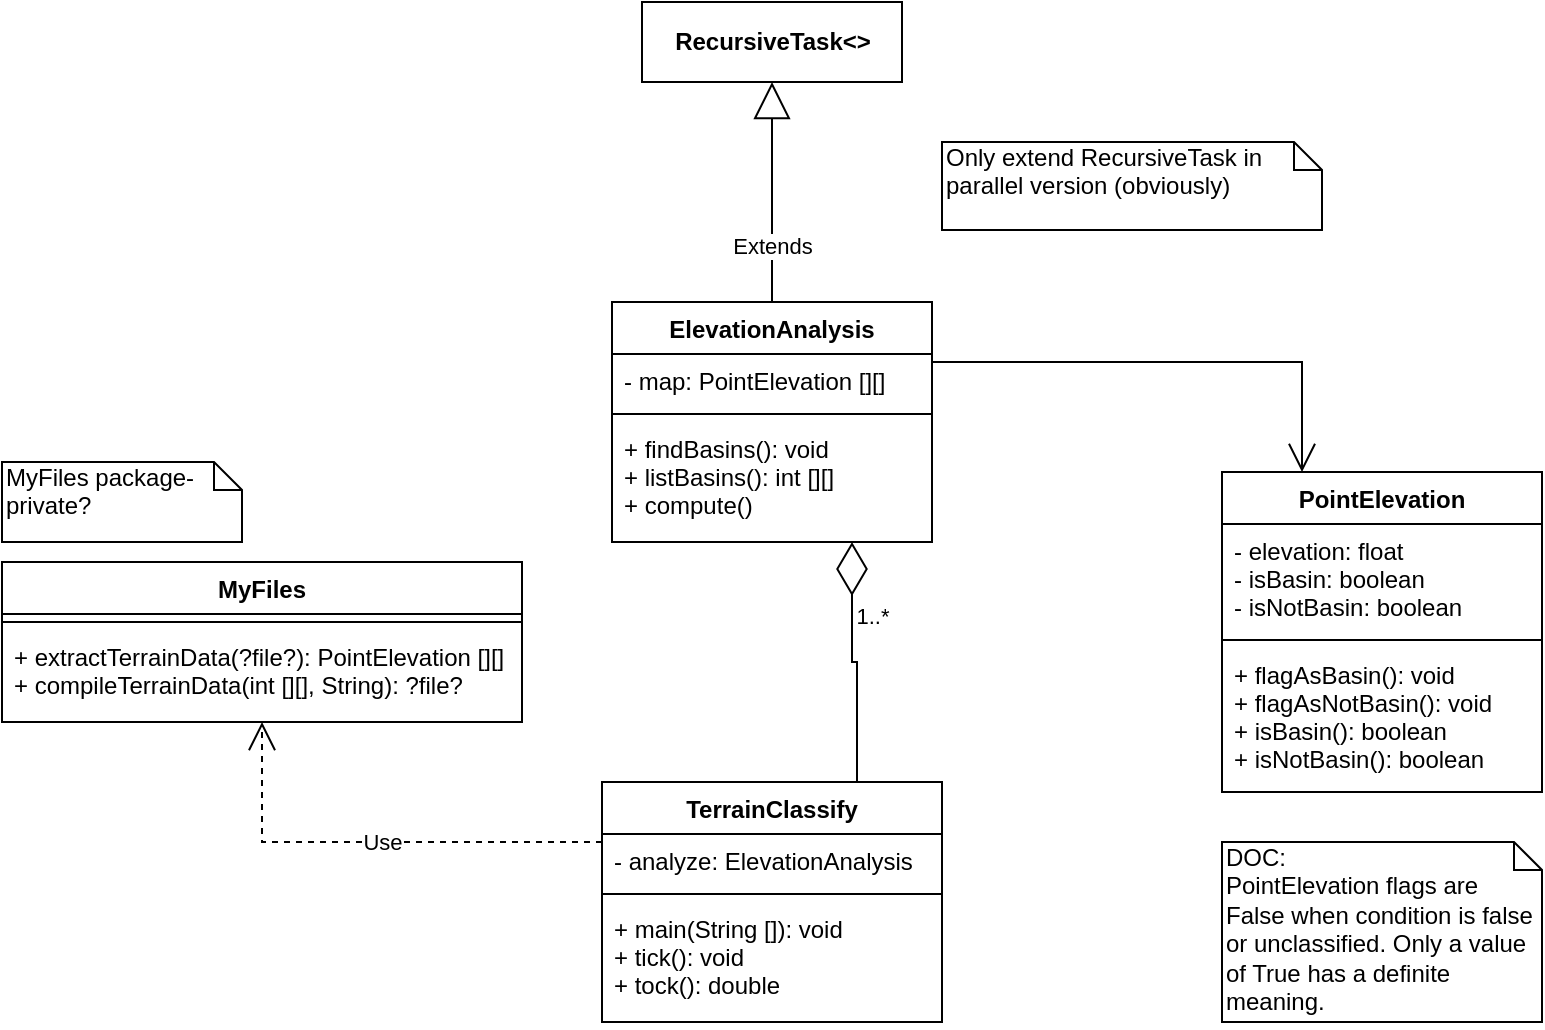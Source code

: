 <mxfile version="13.6.2" type="device"><diagram id="Nx_DqETdJjteN3R8QF36" name="Page-1"><mxGraphModel dx="868" dy="461" grid="1" gridSize="10" guides="1" tooltips="1" connect="1" arrows="1" fold="1" page="1" pageScale="1" pageWidth="850" pageHeight="1100" math="0" shadow="0"><root><mxCell id="0"/><mxCell id="1" parent="0"/><mxCell id="R6wJ26ea2MtrA1cQMoJq-1" value="&lt;div&gt;DOC:&lt;/div&gt;&lt;div&gt;PointElevation flags are False when condition is false or unclassified. Only a value of True has a definite meaning.&lt;br&gt;&lt;/div&gt;" style="shape=note;whiteSpace=wrap;html=1;size=14;verticalAlign=top;align=left;spacingTop=-6;" parent="1" vertex="1"><mxGeometry x="630" y="490" width="160" height="90" as="geometry"/></mxCell><mxCell id="R6wJ26ea2MtrA1cQMoJq-6" value="&lt;b&gt;RecursiveTask&amp;lt;&amp;gt;&lt;/b&gt;" style="html=1;" parent="1" vertex="1"><mxGeometry x="340" y="70" width="130" height="40" as="geometry"/></mxCell><mxCell id="R6wJ26ea2MtrA1cQMoJq-11" value="Extends" style="endArrow=block;endSize=16;endFill=0;html=1;edgeStyle=orthogonalEdgeStyle;rounded=0;entryX=0.5;entryY=1;entryDx=0;entryDy=0;exitX=0.5;exitY=0;exitDx=0;exitDy=0;" parent="1" source="R6wJ26ea2MtrA1cQMoJq-7" target="R6wJ26ea2MtrA1cQMoJq-6" edge="1"><mxGeometry x="-0.478" width="160" relative="1" as="geometry"><mxPoint x="380" y="200" as="sourcePoint"/><mxPoint x="270" y="230" as="targetPoint"/><mxPoint as="offset"/></mxGeometry></mxCell><mxCell id="R6wJ26ea2MtrA1cQMoJq-12" value="Only extend RecursiveTask in parallel version (obviously)" style="shape=note;whiteSpace=wrap;html=1;size=14;verticalAlign=top;align=left;spacingTop=-6;" parent="1" vertex="1"><mxGeometry x="490" y="140" width="190" height="44" as="geometry"/></mxCell><mxCell id="R6wJ26ea2MtrA1cQMoJq-13" value="MyFiles" style="swimlane;fontStyle=1;align=center;verticalAlign=top;childLayout=stackLayout;horizontal=1;startSize=26;horizontalStack=0;resizeParent=1;resizeParentMax=0;resizeLast=0;collapsible=1;marginBottom=0;" parent="1" vertex="1"><mxGeometry x="20" y="350" width="260" height="80" as="geometry"/></mxCell><mxCell id="R6wJ26ea2MtrA1cQMoJq-14" value="" style="line;strokeWidth=1;fillColor=none;align=left;verticalAlign=middle;spacingTop=-1;spacingLeft=3;spacingRight=3;rotatable=0;labelPosition=right;points=[];portConstraint=eastwest;" parent="R6wJ26ea2MtrA1cQMoJq-13" vertex="1"><mxGeometry y="26" width="260" height="8" as="geometry"/></mxCell><mxCell id="R6wJ26ea2MtrA1cQMoJq-15" value="+ extractTerrainData(?file?): PointElevation [][]&#xA;+ compileTerrainData(int [][], String): ?file?&#xA;" style="text;strokeColor=none;fillColor=none;align=left;verticalAlign=top;spacingLeft=4;spacingRight=4;overflow=hidden;rotatable=0;points=[[0,0.5],[1,0.5]];portConstraint=eastwest;" parent="R6wJ26ea2MtrA1cQMoJq-13" vertex="1"><mxGeometry y="34" width="260" height="46" as="geometry"/></mxCell><mxCell id="R6wJ26ea2MtrA1cQMoJq-16" value="TerrainClassify" style="swimlane;fontStyle=1;align=center;verticalAlign=top;childLayout=stackLayout;horizontal=1;startSize=26;horizontalStack=0;resizeParent=1;resizeParentMax=0;resizeLast=0;collapsible=1;marginBottom=0;" parent="1" vertex="1"><mxGeometry x="320" y="460" width="170" height="120" as="geometry"/></mxCell><mxCell id="R6wJ26ea2MtrA1cQMoJq-17" value="- analyze: ElevationAnalysis" style="text;strokeColor=none;fillColor=none;align=left;verticalAlign=top;spacingLeft=4;spacingRight=4;overflow=hidden;rotatable=0;points=[[0,0.5],[1,0.5]];portConstraint=eastwest;" parent="R6wJ26ea2MtrA1cQMoJq-16" vertex="1"><mxGeometry y="26" width="170" height="26" as="geometry"/></mxCell><mxCell id="R6wJ26ea2MtrA1cQMoJq-18" value="" style="line;strokeWidth=1;fillColor=none;align=left;verticalAlign=middle;spacingTop=-1;spacingLeft=3;spacingRight=3;rotatable=0;labelPosition=right;points=[];portConstraint=eastwest;" parent="R6wJ26ea2MtrA1cQMoJq-16" vertex="1"><mxGeometry y="52" width="170" height="8" as="geometry"/></mxCell><mxCell id="R6wJ26ea2MtrA1cQMoJq-19" value="+ main(String []): void&#xA;+ tick(): void&#xA;+ tock(): double&#xA;" style="text;strokeColor=none;fillColor=none;align=left;verticalAlign=top;spacingLeft=4;spacingRight=4;overflow=hidden;rotatable=0;points=[[0,0.5],[1,0.5]];portConstraint=eastwest;" parent="R6wJ26ea2MtrA1cQMoJq-16" vertex="1"><mxGeometry y="60" width="170" height="60" as="geometry"/></mxCell><mxCell id="R6wJ26ea2MtrA1cQMoJq-2" value="PointElevation" style="swimlane;fontStyle=1;align=center;verticalAlign=top;childLayout=stackLayout;horizontal=1;startSize=26;horizontalStack=0;resizeParent=1;resizeParentMax=0;resizeLast=0;collapsible=1;marginBottom=0;" parent="1" vertex="1"><mxGeometry x="630" y="305" width="160" height="160" as="geometry"/></mxCell><mxCell id="R6wJ26ea2MtrA1cQMoJq-3" value="- elevation: float&#xA;- isBasin: boolean&#xA;- isNotBasin: boolean" style="text;strokeColor=none;fillColor=none;align=left;verticalAlign=top;spacingLeft=4;spacingRight=4;overflow=hidden;rotatable=0;points=[[0,0.5],[1,0.5]];portConstraint=eastwest;" parent="R6wJ26ea2MtrA1cQMoJq-2" vertex="1"><mxGeometry y="26" width="160" height="54" as="geometry"/></mxCell><mxCell id="R6wJ26ea2MtrA1cQMoJq-4" value="" style="line;strokeWidth=1;fillColor=none;align=left;verticalAlign=middle;spacingTop=-1;spacingLeft=3;spacingRight=3;rotatable=0;labelPosition=right;points=[];portConstraint=eastwest;" parent="R6wJ26ea2MtrA1cQMoJq-2" vertex="1"><mxGeometry y="80" width="160" height="8" as="geometry"/></mxCell><mxCell id="R6wJ26ea2MtrA1cQMoJq-5" value="+ flagAsBasin(): void&#xA;+ flagAsNotBasin(): void&#xA;+ isBasin(): boolean&#xA;+ isNotBasin(): boolean" style="text;strokeColor=none;fillColor=none;align=left;verticalAlign=top;spacingLeft=4;spacingRight=4;overflow=hidden;rotatable=0;points=[[0,0.5],[1,0.5]];portConstraint=eastwest;" parent="R6wJ26ea2MtrA1cQMoJq-2" vertex="1"><mxGeometry y="88" width="160" height="72" as="geometry"/></mxCell><mxCell id="R6wJ26ea2MtrA1cQMoJq-24" value="Use" style="endArrow=open;endSize=12;dashed=1;html=1;strokeColor=#000000;rounded=0;edgeStyle=orthogonalEdgeStyle;entryX=0.5;entryY=1;entryDx=0;entryDy=0;exitX=0;exitY=0.25;exitDx=0;exitDy=0;" parent="1" source="R6wJ26ea2MtrA1cQMoJq-16" target="R6wJ26ea2MtrA1cQMoJq-13" edge="1"><mxGeometry x="-0.043" width="160" relative="1" as="geometry"><mxPoint x="40" y="500" as="sourcePoint"/><mxPoint x="200" y="500" as="targetPoint"/><mxPoint as="offset"/></mxGeometry></mxCell><mxCell id="R6wJ26ea2MtrA1cQMoJq-25" value="" style="endArrow=diamondThin;endFill=0;endSize=24;html=1;rounded=0;edgeStyle=orthogonalEdgeStyle;entryX=0.75;entryY=1;entryDx=0;entryDy=0;exitX=0.75;exitY=0;exitDx=0;exitDy=0;" parent="1" source="R6wJ26ea2MtrA1cQMoJq-16" target="R6wJ26ea2MtrA1cQMoJq-7" edge="1"><mxGeometry width="160" relative="1" as="geometry"><mxPoint x="380" y="390" as="sourcePoint"/><mxPoint x="540" y="390" as="targetPoint"/></mxGeometry></mxCell><mxCell id="R6wJ26ea2MtrA1cQMoJq-27" value="1..*" style="edgeLabel;html=1;align=center;verticalAlign=middle;resizable=0;points=[];" parent="R6wJ26ea2MtrA1cQMoJq-25" vertex="1" connectable="0"><mxGeometry x="0.233" y="-1" relative="1" as="geometry"><mxPoint x="9" y="-10" as="offset"/></mxGeometry></mxCell><mxCell id="R6wJ26ea2MtrA1cQMoJq-28" value="" style="endArrow=open;endFill=1;endSize=12;html=1;strokeColor=#000000;rounded=0;edgeStyle=orthogonalEdgeStyle;entryX=0.25;entryY=0;entryDx=0;entryDy=0;exitX=1;exitY=0.25;exitDx=0;exitDy=0;" parent="1" source="R6wJ26ea2MtrA1cQMoJq-7" target="R6wJ26ea2MtrA1cQMoJq-2" edge="1"><mxGeometry width="160" relative="1" as="geometry"><mxPoint x="490" y="270" as="sourcePoint"/><mxPoint x="650" y="270" as="targetPoint"/></mxGeometry></mxCell><mxCell id="J2lGynEr_QuYkyZEeldm-1" value="MyFiles package-private?" style="shape=note;whiteSpace=wrap;html=1;size=14;verticalAlign=top;align=left;spacingTop=-6;" parent="1" vertex="1"><mxGeometry x="20" y="300" width="120" height="40" as="geometry"/></mxCell><mxCell id="R6wJ26ea2MtrA1cQMoJq-7" value="ElevationAnalysis" style="swimlane;fontStyle=1;align=center;verticalAlign=top;childLayout=stackLayout;horizontal=1;startSize=26;horizontalStack=0;resizeParent=1;resizeParentMax=0;resizeLast=0;collapsible=1;marginBottom=0;" parent="1" vertex="1"><mxGeometry x="325" y="220" width="160" height="120" as="geometry"><mxRectangle x="320" y="220" width="130" height="26" as="alternateBounds"/></mxGeometry></mxCell><mxCell id="R6wJ26ea2MtrA1cQMoJq-8" value="- map: PointElevation [][]" style="text;strokeColor=none;fillColor=none;align=left;verticalAlign=top;spacingLeft=4;spacingRight=4;overflow=hidden;rotatable=0;points=[[0,0.5],[1,0.5]];portConstraint=eastwest;" parent="R6wJ26ea2MtrA1cQMoJq-7" vertex="1"><mxGeometry y="26" width="160" height="26" as="geometry"/></mxCell><mxCell id="R6wJ26ea2MtrA1cQMoJq-9" value="" style="line;strokeWidth=1;fillColor=none;align=left;verticalAlign=middle;spacingTop=-1;spacingLeft=3;spacingRight=3;rotatable=0;labelPosition=right;points=[];portConstraint=eastwest;" parent="R6wJ26ea2MtrA1cQMoJq-7" vertex="1"><mxGeometry y="52" width="160" height="8" as="geometry"/></mxCell><mxCell id="R6wJ26ea2MtrA1cQMoJq-10" value="+ findBasins(): void&#xA;+ listBasins(): int [][]&#xA;+ compute()&#xA;" style="text;strokeColor=none;fillColor=none;align=left;verticalAlign=top;spacingLeft=4;spacingRight=4;overflow=hidden;rotatable=0;points=[[0,0.5],[1,0.5]];portConstraint=eastwest;" parent="R6wJ26ea2MtrA1cQMoJq-7" vertex="1"><mxGeometry y="60" width="160" height="60" as="geometry"/></mxCell></root></mxGraphModel></diagram></mxfile>